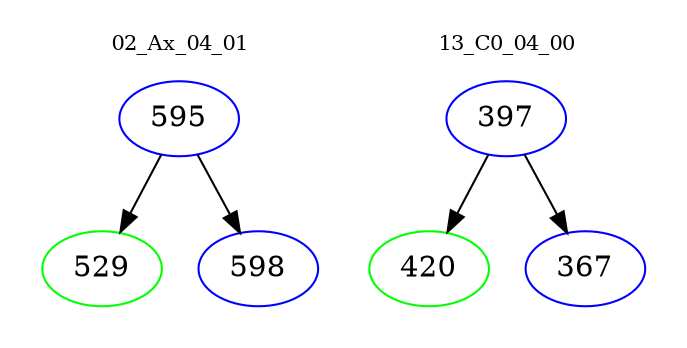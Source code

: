 digraph{
subgraph cluster_0 {
color = white
label = "02_Ax_04_01";
fontsize=10;
T0_595 [label="595", color="blue"]
T0_595 -> T0_529 [color="black"]
T0_529 [label="529", color="green"]
T0_595 -> T0_598 [color="black"]
T0_598 [label="598", color="blue"]
}
subgraph cluster_1 {
color = white
label = "13_C0_04_00";
fontsize=10;
T1_397 [label="397", color="blue"]
T1_397 -> T1_420 [color="black"]
T1_420 [label="420", color="green"]
T1_397 -> T1_367 [color="black"]
T1_367 [label="367", color="blue"]
}
}
